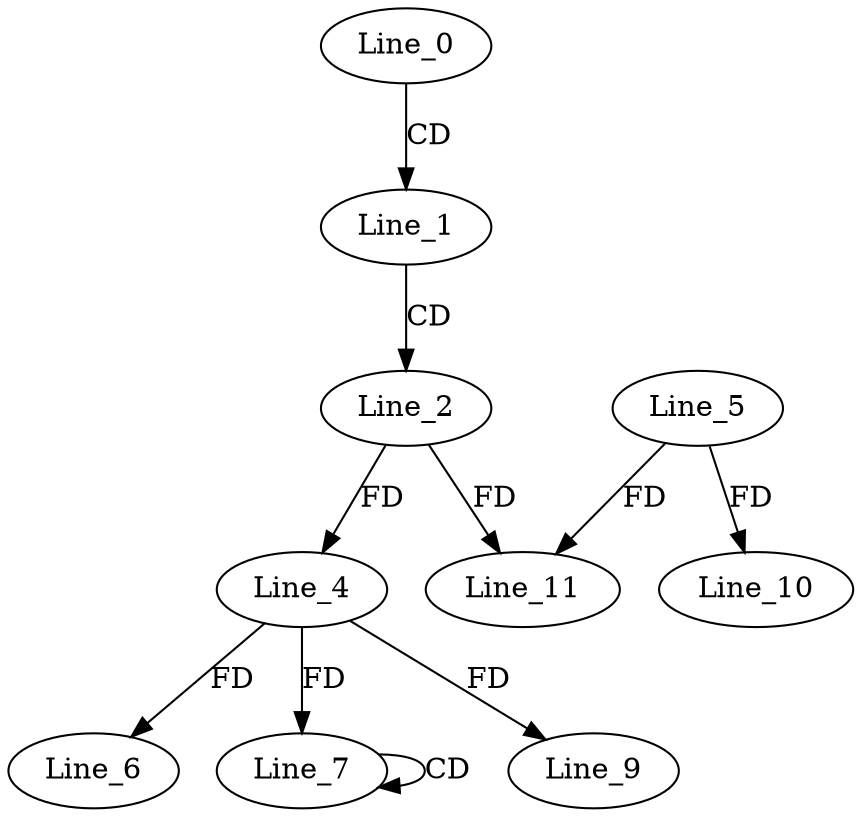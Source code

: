 digraph G {
  Line_0;
  Line_1;
  Line_2;
  Line_4;
  Line_4;
  Line_6;
  Line_7;
  Line_7;
  Line_9;
  Line_5;
  Line_10;
  Line_11;
  Line_11;
  Line_11;
  Line_11;
  Line_0 -> Line_1 [ label="CD" ];
  Line_1 -> Line_2 [ label="CD" ];
  Line_2 -> Line_4 [ label="FD" ];
  Line_4 -> Line_6 [ label="FD" ];
  Line_7 -> Line_7 [ label="CD" ];
  Line_4 -> Line_7 [ label="FD" ];
  Line_4 -> Line_9 [ label="FD" ];
  Line_5 -> Line_10 [ label="FD" ];
  Line_5 -> Line_11 [ label="FD" ];
  Line_2 -> Line_11 [ label="FD" ];
}
